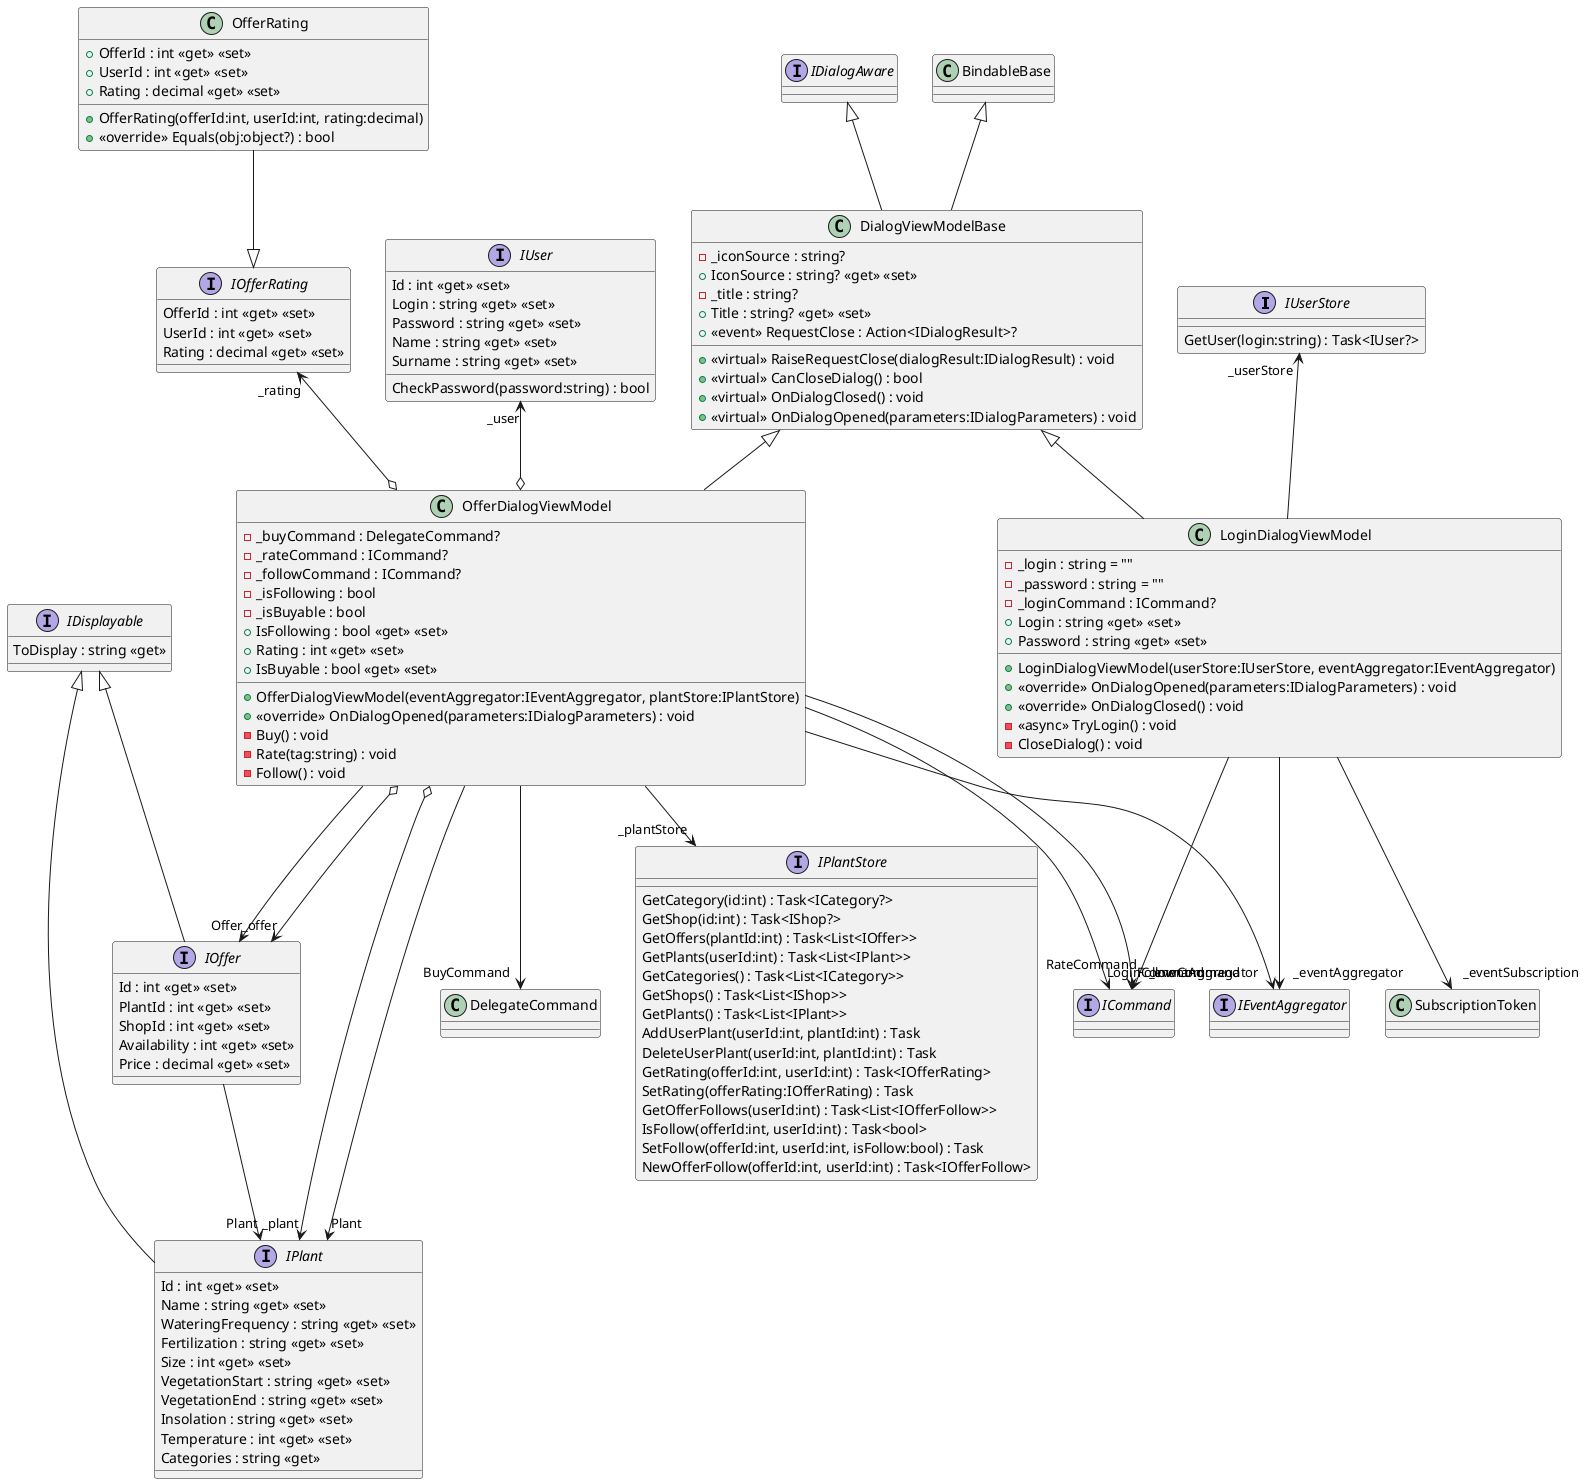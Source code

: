 ﻿@startuml
interface IUserStore {
    GetUser(login:string) : Task<IUser?>
}
LoginDialogViewModel -u-> "_userStore" IUserStore
class LoginDialogViewModel {
    - _login : string = ""
    - _password : string = ""
    - _loginCommand : ICommand?
    + Login : string <<get>> <<set>>
    + Password : string <<get>> <<set>>
    + LoginDialogViewModel(userStore:IUserStore, eventAggregator:IEventAggregator)
    + <<override>> OnDialogOpened(parameters:IDialogParameters) : void
    + <<override>> OnDialogClosed() : void
    - <<async>> TryLogin() : void
    - CloseDialog() : void
}
DialogViewModelBase <|-- LoginDialogViewModel
LoginDialogViewModel --> "_eventAggregator" IEventAggregator
LoginDialogViewModel --> "_eventSubscription" SubscriptionToken
LoginDialogViewModel --> "LoginCommand" ICommand
class DialogViewModelBase {
    - _iconSource : string?
    + IconSource : string? <<get>> <<set>>
    - _title : string?
    + Title : string? <<get>> <<set>>
    +  <<event>> RequestClose : Action<IDialogResult>? 
    + <<virtual>> RaiseRequestClose(dialogResult:IDialogResult) : void
    + <<virtual>> CanCloseDialog() : bool
    + <<virtual>> OnDialogClosed() : void
    + <<virtual>> OnDialogOpened(parameters:IDialogParameters) : void
}
BindableBase <|-- DialogViewModelBase
IDialogAware <|-- DialogViewModelBase
interface IDialogAware {
}
DialogViewModelBase <|-- OfferDialogViewModel
interface IDisplayable {
    ToDisplay : string <<get>>
}
IDisplayable <|-- IOffer
IDisplayable <|-- IPlant
class OfferRating {
    + OfferId : int <<get>> <<set>>
    + UserId : int <<get>> <<set>>
    + Rating : decimal <<get>> <<set>>
    + OfferRating(offerId:int, userId:int, rating:decimal)
    + <<override>> Equals(obj:object?) : bool
}
IOfferRating <|-u- OfferRating
interface IPlantStore {
    GetCategory(id:int) : Task<ICategory?>
    GetShop(id:int) : Task<IShop?>
    GetOffers(plantId:int) : Task<List<IOffer>>
    GetPlants(userId:int) : Task<List<IPlant>>
    GetCategories() : Task<List<ICategory>>
    GetShops() : Task<List<IShop>>
    GetPlants() : Task<List<IPlant>>
    AddUserPlant(userId:int, plantId:int) : Task
    DeleteUserPlant(userId:int, plantId:int) : Task
    GetRating(offerId:int, userId:int) : Task<IOfferRating>
    SetRating(offerRating:IOfferRating) : Task
    GetOfferFollows(userId:int) : Task<List<IOfferFollow>>
    IsFollow(offerId:int, userId:int) : Task<bool>
    SetFollow(offerId:int, userId:int, isFollow:bool) : Task
    NewOfferFollow(offerId:int, userId:int) : Task<IOfferFollow>
}
class OfferDialogViewModel {
    - _buyCommand : DelegateCommand?
    - _rateCommand : ICommand?
    - _followCommand : ICommand?
    - _isFollowing : bool
    - _isBuyable : bool
    + IsFollowing : bool <<get>> <<set>>
    + Rating : int <<get>> <<set>>
    + IsBuyable : bool <<get>> <<set>>
    + OfferDialogViewModel(eventAggregator:IEventAggregator, plantStore:IPlantStore)
    + <<override>> OnDialogOpened(parameters:IDialogParameters) : void
    - Buy() : void
    - Rate(tag:string) : void
    - Follow() : void
}
OfferDialogViewModel --> "_eventAggregator" IEventAggregator
OfferDialogViewModel --> "_plantStore" IPlantStore
OfferDialogViewModel o-u-> "_user" IUser
OfferDialogViewModel o-u-> "_offer" IOffer
OfferDialogViewModel o-> "_plant" IPlant
OfferDialogViewModel o-u-> "_rating" IOfferRating
OfferDialogViewModel --> "BuyCommand" DelegateCommand
OfferDialogViewModel --> "RateCommand" ICommand
OfferDialogViewModel --> "FollowCommand" ICommand
OfferDialogViewModel --> "Offer" IOffer
OfferDialogViewModel --> "Plant" IPlant
interface IOffer {
    Id : int <<get>> <<set>>
    PlantId : int <<get>> <<set>>
    ShopId : int <<get>> <<set>>
    Availability : int <<get>> <<set>>
    Price : decimal <<get>> <<set>>
}
IOffer --> "Plant" IPlant
interface IOfferRating {
    OfferId : int <<get>> <<set>>
    UserId : int <<get>> <<set>>
    Rating : decimal <<get>> <<set>>
}
interface IPlant {
    Id : int <<get>> <<set>>
    Name : string <<get>> <<set>>
    WateringFrequency : string <<get>> <<set>>
    Fertilization : string <<get>> <<set>>
    Size : int <<get>> <<set>>
    VegetationStart : string <<get>> <<set>>
    VegetationEnd : string <<get>> <<set>>
    Insolation : string <<get>> <<set>>
    Temperature : int <<get>> <<set>>
    Categories : string <<get>>
}
interface IUser {
    Id : int <<get>> <<set>>
    Login : string <<get>> <<set>>
    Password : string <<get>> <<set>>
    Name : string <<get>> <<set>>
    Surname : string <<get>> <<set>>
    CheckPassword(password:string) : bool
}
interface ICommand
interface IEventAggregator
@enduml